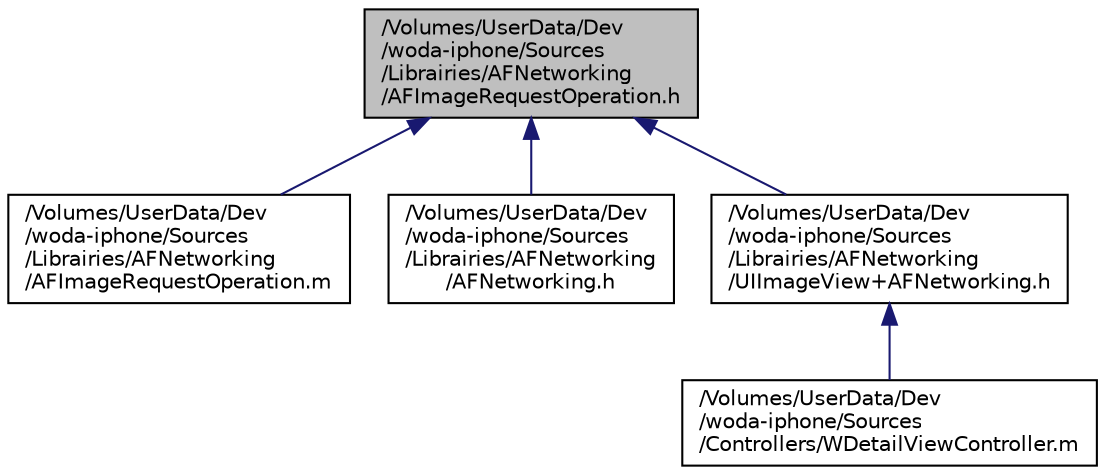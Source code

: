 digraph "/Volumes/UserData/Dev/woda-iphone/Sources/Librairies/AFNetworking/AFImageRequestOperation.h"
{
  edge [fontname="Helvetica",fontsize="10",labelfontname="Helvetica",labelfontsize="10"];
  node [fontname="Helvetica",fontsize="10",shape=record];
  Node1 [label="/Volumes/UserData/Dev\l/woda-iphone/Sources\l/Librairies/AFNetworking\l/AFImageRequestOperation.h",height=0.2,width=0.4,color="black", fillcolor="grey75", style="filled" fontcolor="black"];
  Node1 -> Node2 [dir="back",color="midnightblue",fontsize="10",style="solid",fontname="Helvetica"];
  Node2 [label="/Volumes/UserData/Dev\l/woda-iphone/Sources\l/Librairies/AFNetworking\l/AFImageRequestOperation.m",height=0.2,width=0.4,color="black", fillcolor="white", style="filled",URL="$_a_f_image_request_operation_8m.html"];
  Node1 -> Node3 [dir="back",color="midnightblue",fontsize="10",style="solid",fontname="Helvetica"];
  Node3 [label="/Volumes/UserData/Dev\l/woda-iphone/Sources\l/Librairies/AFNetworking\l/AFNetworking.h",height=0.2,width=0.4,color="black", fillcolor="white", style="filled",URL="$_a_f_networking_8h.html"];
  Node1 -> Node4 [dir="back",color="midnightblue",fontsize="10",style="solid",fontname="Helvetica"];
  Node4 [label="/Volumes/UserData/Dev\l/woda-iphone/Sources\l/Librairies/AFNetworking\l/UIImageView+AFNetworking.h",height=0.2,width=0.4,color="black", fillcolor="white", style="filled",URL="$_u_i_image_view_09_a_f_networking_8h.html"];
  Node4 -> Node5 [dir="back",color="midnightblue",fontsize="10",style="solid",fontname="Helvetica"];
  Node5 [label="/Volumes/UserData/Dev\l/woda-iphone/Sources\l/Controllers/WDetailViewController.m",height=0.2,width=0.4,color="black", fillcolor="white", style="filled",URL="$_w_detail_view_controller_8m.html"];
}
